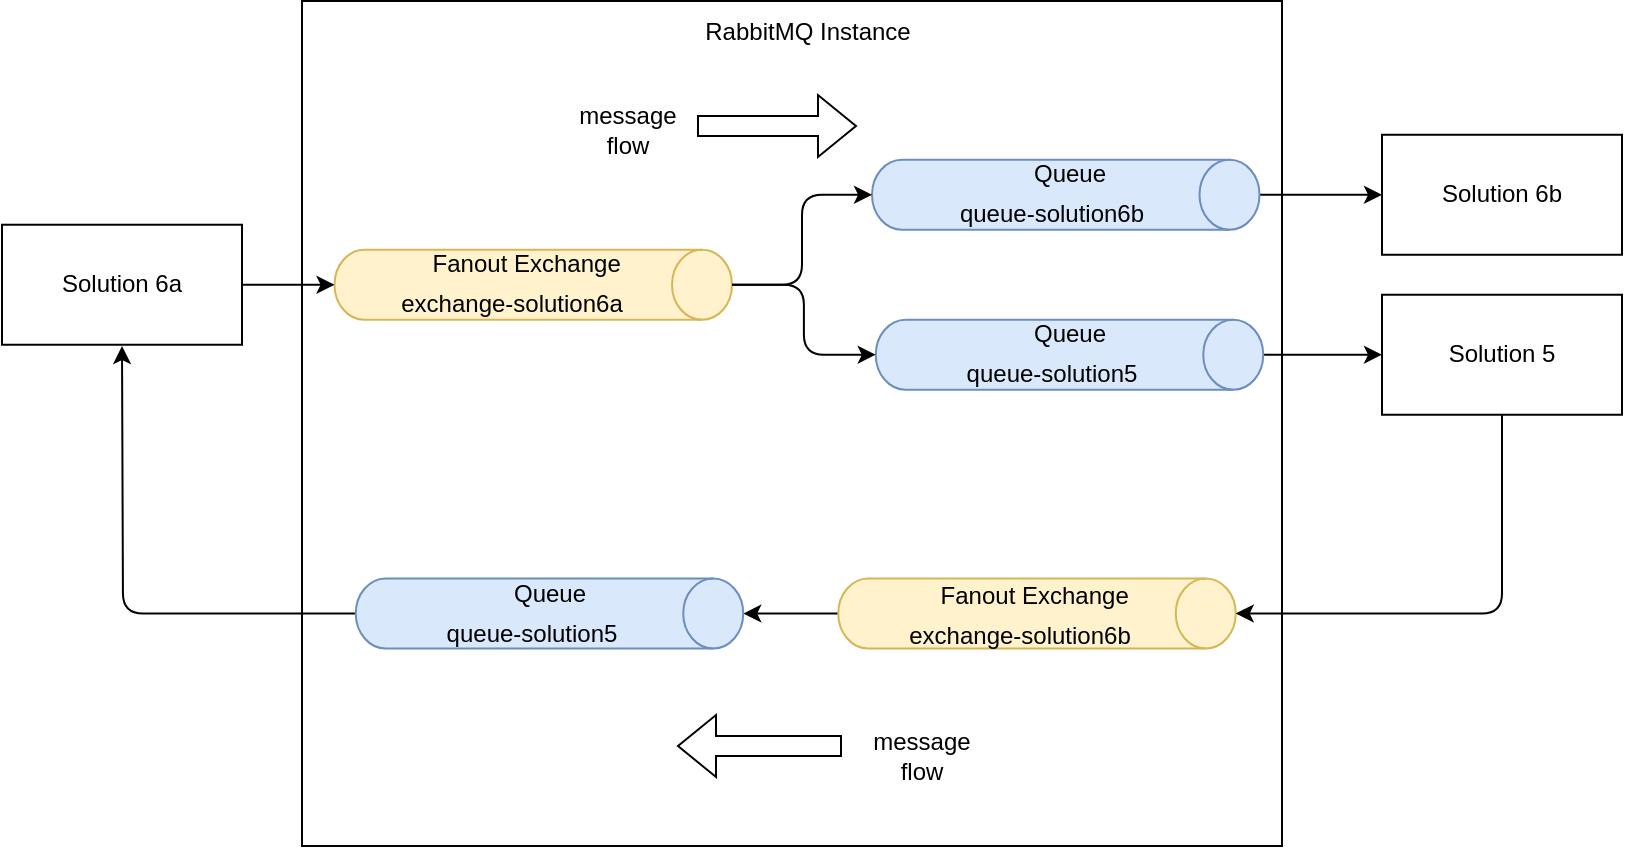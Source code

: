 <mxfile version="24.4.0" type="device">
  <diagram name="Page-1" id="peaqncLUD2qWYIA0BViH">
    <mxGraphModel dx="1434" dy="854" grid="1" gridSize="10" guides="1" tooltips="1" connect="1" arrows="1" fold="1" page="1" pageScale="1" pageWidth="850" pageHeight="1100" math="0" shadow="0">
      <root>
        <mxCell id="0" />
        <mxCell id="1" parent="0" />
        <mxCell id="6o9JdUijBMILqoJJVBDY-18" value="" style="rounded=0;whiteSpace=wrap;html=1;fillColor=none;" vertex="1" parent="1">
          <mxGeometry x="160" y="267.5" width="490" height="422.5" as="geometry" />
        </mxCell>
        <mxCell id="6o9JdUijBMILqoJJVBDY-1" value="" style="shape=cylinder3;whiteSpace=wrap;html=1;boundedLbl=1;backgroundOutline=1;size=15;rotation=90;fillColor=#fff2cc;strokeColor=#d6b656;" vertex="1" parent="1">
          <mxGeometry x="258.13" y="310" width="35" height="198.75" as="geometry" />
        </mxCell>
        <mxCell id="6o9JdUijBMILqoJJVBDY-2" value="Fanout Exchange&amp;nbsp;" style="text;html=1;align=center;verticalAlign=middle;whiteSpace=wrap;rounded=0;" vertex="1" parent="1">
          <mxGeometry x="200" y="384.37" width="147.5" height="30" as="geometry" />
        </mxCell>
        <mxCell id="6o9JdUijBMILqoJJVBDY-3" value="exchange-solution6a" style="text;html=1;align=center;verticalAlign=middle;whiteSpace=wrap;rounded=0;" vertex="1" parent="1">
          <mxGeometry x="200" y="404.37" width="130" height="30" as="geometry" />
        </mxCell>
        <mxCell id="6o9JdUijBMILqoJJVBDY-16" style="edgeStyle=orthogonalEdgeStyle;rounded=0;orthogonalLoop=1;jettySize=auto;html=1;entryX=0;entryY=0.5;entryDx=0;entryDy=0;" edge="1" parent="1" source="6o9JdUijBMILqoJJVBDY-4" target="6o9JdUijBMILqoJJVBDY-14">
          <mxGeometry relative="1" as="geometry" />
        </mxCell>
        <mxCell id="6o9JdUijBMILqoJJVBDY-4" value="" style="shape=cylinder3;whiteSpace=wrap;html=1;boundedLbl=1;backgroundOutline=1;size=15;rotation=90;fillColor=#dae8fc;strokeColor=#6c8ebf;" vertex="1" parent="1">
          <mxGeometry x="524.38" y="267.5" width="35" height="193.75" as="geometry" />
        </mxCell>
        <mxCell id="6o9JdUijBMILqoJJVBDY-5" value="Queue" style="text;html=1;align=center;verticalAlign=middle;whiteSpace=wrap;rounded=0;" vertex="1" parent="1">
          <mxGeometry x="470" y="339.37" width="147.5" height="30" as="geometry" />
        </mxCell>
        <mxCell id="6o9JdUijBMILqoJJVBDY-6" value="queue-solution6b" style="text;html=1;align=center;verticalAlign=middle;whiteSpace=wrap;rounded=0;" vertex="1" parent="1">
          <mxGeometry x="470" y="359.37" width="130" height="30" as="geometry" />
        </mxCell>
        <mxCell id="6o9JdUijBMILqoJJVBDY-17" style="edgeStyle=orthogonalEdgeStyle;rounded=0;orthogonalLoop=1;jettySize=auto;html=1;" edge="1" parent="1" source="6o9JdUijBMILqoJJVBDY-7" target="6o9JdUijBMILqoJJVBDY-15">
          <mxGeometry relative="1" as="geometry" />
        </mxCell>
        <mxCell id="6o9JdUijBMILqoJJVBDY-7" value="" style="shape=cylinder3;whiteSpace=wrap;html=1;boundedLbl=1;backgroundOutline=1;size=15;rotation=90;fillColor=#dae8fc;strokeColor=#6c8ebf;" vertex="1" parent="1">
          <mxGeometry x="526.25" y="347.49" width="35" height="193.75" as="geometry" />
        </mxCell>
        <mxCell id="6o9JdUijBMILqoJJVBDY-8" value="Queue" style="text;html=1;align=center;verticalAlign=middle;whiteSpace=wrap;rounded=0;" vertex="1" parent="1">
          <mxGeometry x="470" y="419.37" width="147.5" height="30" as="geometry" />
        </mxCell>
        <mxCell id="6o9JdUijBMILqoJJVBDY-9" value="queue-solution5" style="text;html=1;align=center;verticalAlign=middle;whiteSpace=wrap;rounded=0;" vertex="1" parent="1">
          <mxGeometry x="470" y="439.37" width="130" height="30" as="geometry" />
        </mxCell>
        <mxCell id="6o9JdUijBMILqoJJVBDY-10" style="edgeStyle=orthogonalEdgeStyle;rounded=1;orthogonalLoop=1;jettySize=auto;html=1;entryX=0.5;entryY=1;entryDx=0;entryDy=0;entryPerimeter=0;curved=0;" edge="1" parent="1" source="6o9JdUijBMILqoJJVBDY-1" target="6o9JdUijBMILqoJJVBDY-4">
          <mxGeometry relative="1" as="geometry" />
        </mxCell>
        <mxCell id="6o9JdUijBMILqoJJVBDY-11" style="edgeStyle=orthogonalEdgeStyle;rounded=1;orthogonalLoop=1;jettySize=auto;html=1;exitX=0.5;exitY=0;exitDx=0;exitDy=0;exitPerimeter=0;entryX=0.5;entryY=1;entryDx=0;entryDy=0;entryPerimeter=0;curved=0;" edge="1" parent="1" source="6o9JdUijBMILqoJJVBDY-1" target="6o9JdUijBMILqoJJVBDY-7">
          <mxGeometry relative="1" as="geometry" />
        </mxCell>
        <mxCell id="6o9JdUijBMILqoJJVBDY-12" value="Solution 6a" style="rounded=0;whiteSpace=wrap;html=1;" vertex="1" parent="1">
          <mxGeometry x="10" y="379.37" width="120" height="60" as="geometry" />
        </mxCell>
        <mxCell id="6o9JdUijBMILqoJJVBDY-13" style="edgeStyle=orthogonalEdgeStyle;rounded=0;orthogonalLoop=1;jettySize=auto;html=1;entryX=0.5;entryY=1;entryDx=0;entryDy=0;entryPerimeter=0;" edge="1" parent="1" source="6o9JdUijBMILqoJJVBDY-12" target="6o9JdUijBMILqoJJVBDY-1">
          <mxGeometry relative="1" as="geometry" />
        </mxCell>
        <mxCell id="6o9JdUijBMILqoJJVBDY-14" value="Solution 6b" style="rounded=0;whiteSpace=wrap;html=1;" vertex="1" parent="1">
          <mxGeometry x="700" y="334.38" width="120" height="60" as="geometry" />
        </mxCell>
        <mxCell id="6o9JdUijBMILqoJJVBDY-15" value="Solution 5" style="rounded=0;whiteSpace=wrap;html=1;" vertex="1" parent="1">
          <mxGeometry x="700" y="414.37" width="120" height="60" as="geometry" />
        </mxCell>
        <mxCell id="6o9JdUijBMILqoJJVBDY-19" value="RabbitMQ Instance" style="text;html=1;align=center;verticalAlign=middle;whiteSpace=wrap;rounded=0;" vertex="1" parent="1">
          <mxGeometry x="347.5" y="267.5" width="130" height="30" as="geometry" />
        </mxCell>
        <mxCell id="6o9JdUijBMILqoJJVBDY-27" style="edgeStyle=orthogonalEdgeStyle;rounded=0;orthogonalLoop=1;jettySize=auto;html=1;exitX=0.5;exitY=1;exitDx=0;exitDy=0;exitPerimeter=0;" edge="1" parent="1" source="6o9JdUijBMILqoJJVBDY-20" target="6o9JdUijBMILqoJJVBDY-24">
          <mxGeometry relative="1" as="geometry" />
        </mxCell>
        <mxCell id="6o9JdUijBMILqoJJVBDY-20" value="" style="shape=cylinder3;whiteSpace=wrap;html=1;boundedLbl=1;backgroundOutline=1;size=15;rotation=90;fillColor=#fff2cc;strokeColor=#d6b656;" vertex="1" parent="1">
          <mxGeometry x="510" y="474.37" width="35" height="198.75" as="geometry" />
        </mxCell>
        <mxCell id="6o9JdUijBMILqoJJVBDY-21" value="Fanout Exchange&amp;nbsp;" style="text;html=1;align=center;verticalAlign=middle;whiteSpace=wrap;rounded=0;" vertex="1" parent="1">
          <mxGeometry x="453.75" y="550" width="147.5" height="30" as="geometry" />
        </mxCell>
        <mxCell id="6o9JdUijBMILqoJJVBDY-22" value="exchange-solution6b" style="text;html=1;align=center;verticalAlign=middle;whiteSpace=wrap;rounded=0;" vertex="1" parent="1">
          <mxGeometry x="453.75" y="570" width="130" height="30" as="geometry" />
        </mxCell>
        <mxCell id="6o9JdUijBMILqoJJVBDY-23" style="edgeStyle=orthogonalEdgeStyle;rounded=1;orthogonalLoop=1;jettySize=auto;html=1;entryX=0.5;entryY=0;entryDx=0;entryDy=0;entryPerimeter=0;curved=0;exitX=0.5;exitY=1;exitDx=0;exitDy=0;" edge="1" parent="1" source="6o9JdUijBMILqoJJVBDY-15" target="6o9JdUijBMILqoJJVBDY-20">
          <mxGeometry relative="1" as="geometry" />
        </mxCell>
        <mxCell id="6o9JdUijBMILqoJJVBDY-28" style="edgeStyle=orthogonalEdgeStyle;rounded=1;orthogonalLoop=1;jettySize=auto;html=1;exitX=0.5;exitY=1;exitDx=0;exitDy=0;exitPerimeter=0;curved=0;" edge="1" parent="1" source="6o9JdUijBMILqoJJVBDY-24">
          <mxGeometry relative="1" as="geometry">
            <mxPoint x="70" y="440" as="targetPoint" />
          </mxGeometry>
        </mxCell>
        <mxCell id="6o9JdUijBMILqoJJVBDY-24" value="" style="shape=cylinder3;whiteSpace=wrap;html=1;boundedLbl=1;backgroundOutline=1;size=15;rotation=90;fillColor=#dae8fc;strokeColor=#6c8ebf;" vertex="1" parent="1">
          <mxGeometry x="266.25" y="476.87" width="35" height="193.75" as="geometry" />
        </mxCell>
        <mxCell id="6o9JdUijBMILqoJJVBDY-25" value="Queue" style="text;html=1;align=center;verticalAlign=middle;whiteSpace=wrap;rounded=0;" vertex="1" parent="1">
          <mxGeometry x="210" y="548.75" width="147.5" height="30" as="geometry" />
        </mxCell>
        <mxCell id="6o9JdUijBMILqoJJVBDY-26" value="queue-solution5" style="text;html=1;align=center;verticalAlign=middle;whiteSpace=wrap;rounded=0;" vertex="1" parent="1">
          <mxGeometry x="210" y="568.75" width="130" height="30" as="geometry" />
        </mxCell>
        <mxCell id="6o9JdUijBMILqoJJVBDY-29" value="" style="shape=flexArrow;endArrow=classic;html=1;rounded=0;" edge="1" parent="1">
          <mxGeometry width="50" height="50" relative="1" as="geometry">
            <mxPoint x="357.5" y="330" as="sourcePoint" />
            <mxPoint x="437.5" y="330" as="targetPoint" />
          </mxGeometry>
        </mxCell>
        <mxCell id="6o9JdUijBMILqoJJVBDY-30" value="" style="shape=flexArrow;endArrow=classic;html=1;rounded=0;" edge="1" parent="1">
          <mxGeometry width="50" height="50" relative="1" as="geometry">
            <mxPoint x="430" y="640" as="sourcePoint" />
            <mxPoint x="347.5" y="640" as="targetPoint" />
          </mxGeometry>
        </mxCell>
        <mxCell id="6o9JdUijBMILqoJJVBDY-31" value="message flow" style="text;html=1;align=center;verticalAlign=middle;whiteSpace=wrap;rounded=0;" vertex="1" parent="1">
          <mxGeometry x="293.13" y="317.49" width="60" height="30" as="geometry" />
        </mxCell>
        <mxCell id="6o9JdUijBMILqoJJVBDY-32" value="message flow" style="text;html=1;align=center;verticalAlign=middle;whiteSpace=wrap;rounded=0;" vertex="1" parent="1">
          <mxGeometry x="440" y="630" width="60" height="30" as="geometry" />
        </mxCell>
      </root>
    </mxGraphModel>
  </diagram>
</mxfile>
